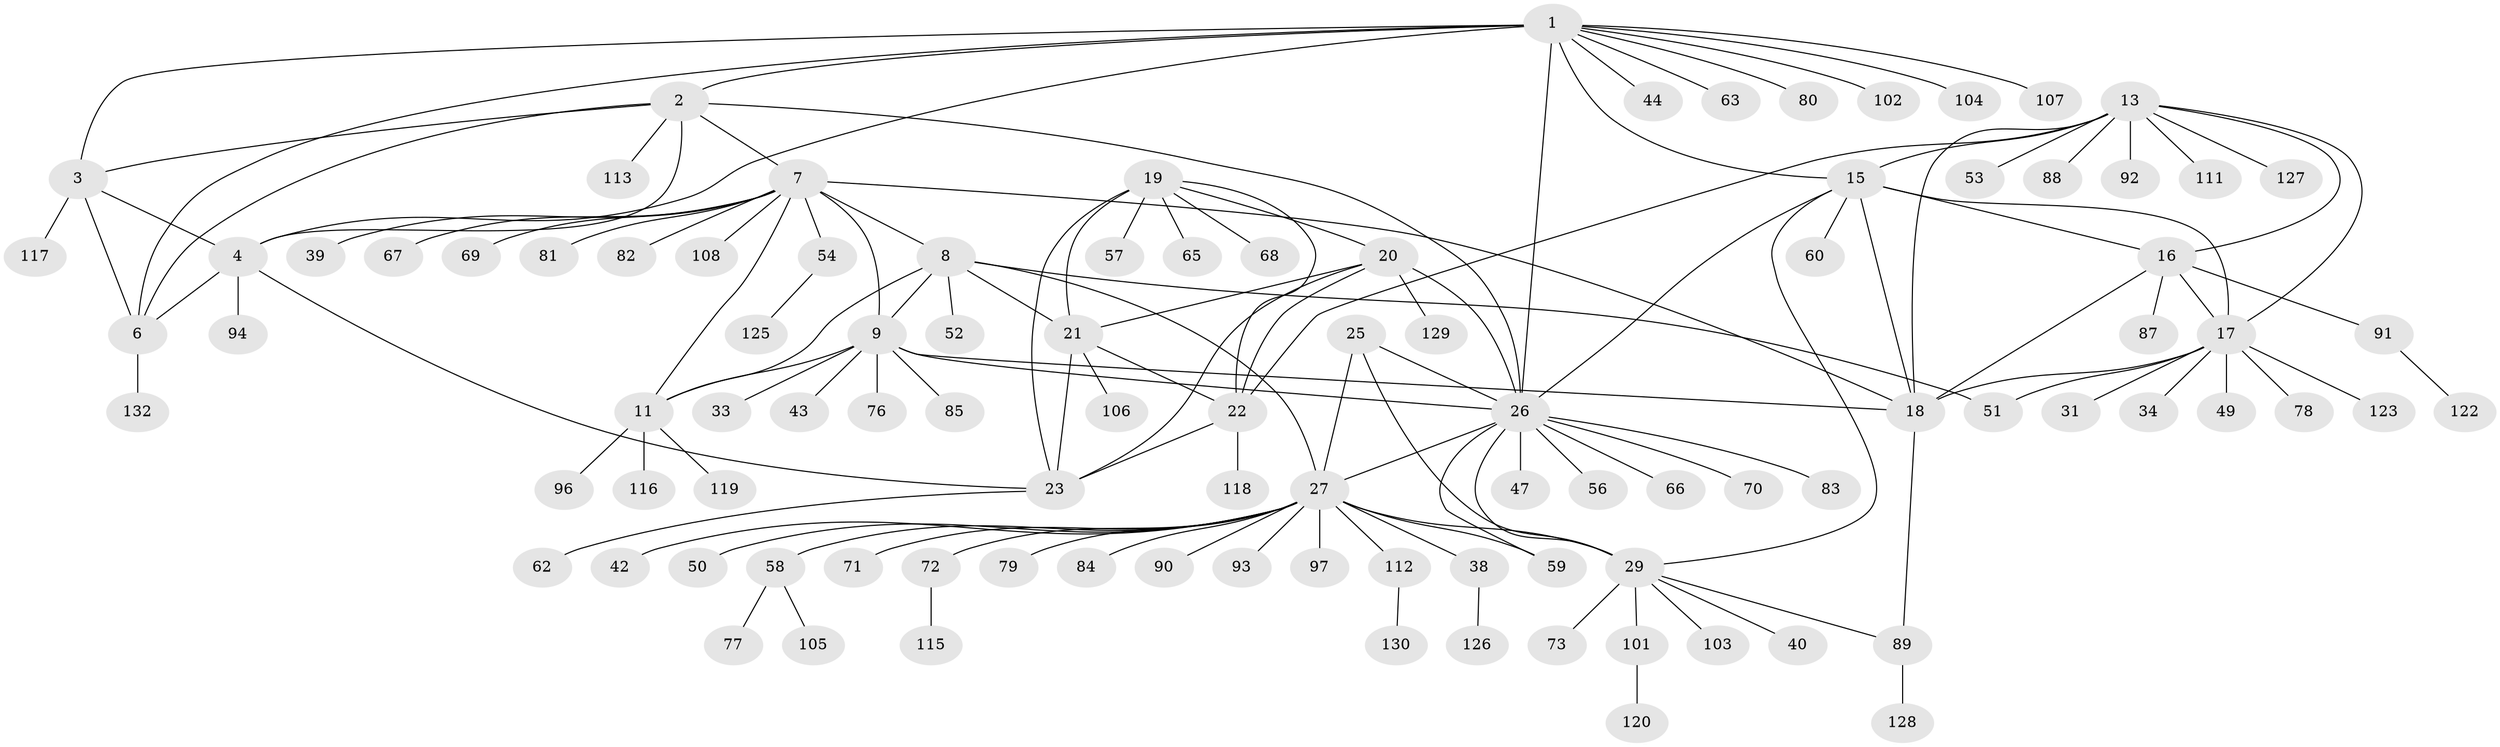 // original degree distribution, {12: 0.015151515151515152, 8: 0.07575757575757576, 7: 0.03787878787878788, 6: 0.045454545454545456, 11: 0.007575757575757576, 13: 0.015151515151515152, 9: 0.022727272727272728, 5: 0.007575757575757576, 17: 0.007575757575757576, 1: 0.5984848484848485, 2: 0.13636363636363635, 3: 0.015151515151515152, 4: 0.015151515151515152}
// Generated by graph-tools (version 1.1) at 2025/11/02/27/25 16:11:31]
// undirected, 101 vertices, 137 edges
graph export_dot {
graph [start="1"]
  node [color=gray90,style=filled];
  1 [super="+5"];
  2 [super="+100"];
  3 [super="+109"];
  4 [super="+48"];
  6 [super="+86"];
  7 [super="+10"];
  8 [super="+12"];
  9 [super="+45"];
  11 [super="+35"];
  13 [super="+14"];
  15 [super="+61"];
  16 [super="+124"];
  17 [super="+37"];
  18 [super="+32"];
  19 [super="+36"];
  20 [super="+74"];
  21 [super="+46"];
  22;
  23 [super="+24"];
  25;
  26 [super="+41"];
  27 [super="+28"];
  29 [super="+30"];
  31;
  33;
  34;
  38;
  39;
  40;
  42;
  43;
  44 [super="+75"];
  47;
  49;
  50;
  51;
  52;
  53;
  54 [super="+55"];
  56;
  57;
  58 [super="+99"];
  59;
  60 [super="+64"];
  62 [super="+110"];
  63;
  65;
  66 [super="+95"];
  67;
  68;
  69;
  70;
  71;
  72;
  73;
  76;
  77;
  78;
  79;
  80;
  81;
  82;
  83;
  84;
  85;
  87;
  88;
  89 [super="+121"];
  90;
  91 [super="+98"];
  92;
  93;
  94;
  96;
  97;
  101;
  102;
  103;
  104;
  105;
  106;
  107 [super="+131"];
  108;
  111 [super="+114"];
  112;
  113;
  115;
  116;
  117;
  118;
  119;
  120;
  122;
  123;
  125;
  126;
  127;
  128;
  129;
  130;
  132;
  1 -- 2 [weight=2];
  1 -- 3 [weight=2];
  1 -- 4 [weight=2];
  1 -- 6 [weight=2];
  1 -- 15;
  1 -- 26 [weight=2];
  1 -- 63;
  1 -- 80;
  1 -- 102;
  1 -- 104;
  1 -- 107;
  1 -- 44;
  2 -- 3;
  2 -- 4;
  2 -- 6;
  2 -- 7;
  2 -- 113;
  2 -- 26;
  3 -- 4;
  3 -- 6;
  3 -- 117;
  4 -- 6;
  4 -- 94;
  4 -- 23;
  6 -- 132;
  7 -- 8 [weight=4];
  7 -- 9 [weight=2];
  7 -- 11 [weight=2];
  7 -- 67;
  7 -- 69;
  7 -- 39;
  7 -- 108;
  7 -- 81;
  7 -- 18;
  7 -- 82;
  7 -- 54;
  8 -- 9 [weight=2];
  8 -- 11 [weight=2];
  8 -- 52;
  8 -- 51;
  8 -- 21;
  8 -- 27;
  9 -- 11;
  9 -- 33;
  9 -- 43;
  9 -- 76;
  9 -- 85;
  9 -- 26;
  9 -- 18;
  11 -- 96;
  11 -- 116;
  11 -- 119;
  13 -- 15 [weight=2];
  13 -- 16 [weight=2];
  13 -- 17 [weight=2];
  13 -- 18 [weight=2];
  13 -- 22;
  13 -- 88;
  13 -- 92;
  13 -- 111;
  13 -- 53;
  13 -- 127;
  15 -- 16;
  15 -- 17;
  15 -- 18;
  15 -- 29;
  15 -- 60;
  15 -- 26;
  16 -- 17;
  16 -- 18;
  16 -- 87;
  16 -- 91;
  17 -- 18;
  17 -- 31;
  17 -- 34;
  17 -- 49;
  17 -- 51;
  17 -- 78;
  17 -- 123;
  18 -- 89;
  19 -- 20;
  19 -- 21;
  19 -- 22;
  19 -- 23 [weight=2];
  19 -- 57;
  19 -- 65;
  19 -- 68;
  20 -- 21;
  20 -- 22;
  20 -- 23 [weight=2];
  20 -- 26;
  20 -- 129;
  21 -- 22;
  21 -- 23 [weight=2];
  21 -- 106;
  22 -- 23 [weight=2];
  22 -- 118;
  23 -- 62;
  25 -- 26;
  25 -- 27 [weight=2];
  25 -- 29 [weight=2];
  26 -- 27 [weight=2];
  26 -- 29 [weight=2];
  26 -- 56;
  26 -- 66;
  26 -- 70;
  26 -- 83;
  26 -- 59;
  26 -- 47;
  27 -- 29 [weight=4];
  27 -- 42;
  27 -- 58;
  27 -- 59;
  27 -- 71;
  27 -- 72;
  27 -- 79;
  27 -- 84;
  27 -- 90;
  27 -- 93;
  27 -- 97;
  27 -- 112;
  27 -- 50;
  27 -- 38;
  29 -- 89;
  29 -- 101;
  29 -- 73;
  29 -- 103;
  29 -- 40;
  38 -- 126;
  54 -- 125;
  58 -- 77;
  58 -- 105;
  72 -- 115;
  89 -- 128;
  91 -- 122;
  101 -- 120;
  112 -- 130;
}
